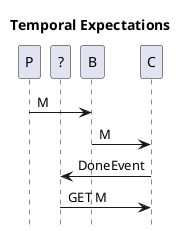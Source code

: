 @startuml
title Temporal Expectations
hide footbox
participant P
participant "?"

P->B: M
B->C: M

"?"<-C: DoneEvent
"?"->C: GET M
@enduml
